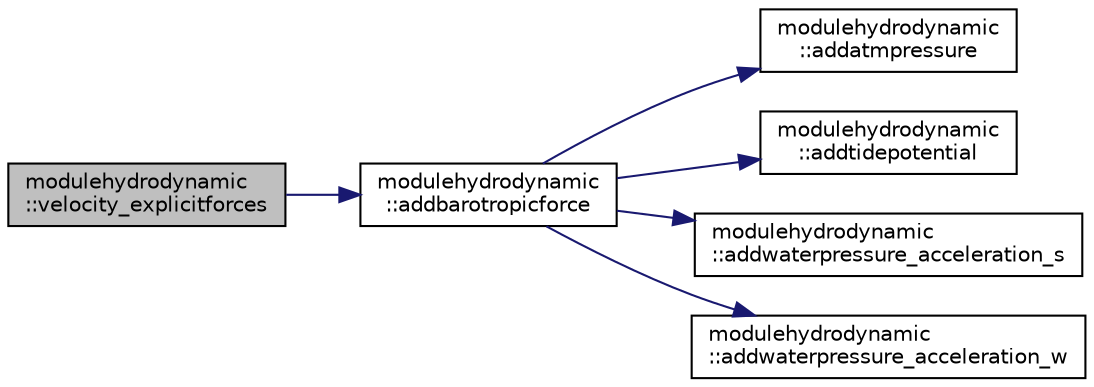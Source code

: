 digraph "modulehydrodynamic::velocity_explicitforces"
{
 // LATEX_PDF_SIZE
  edge [fontname="Helvetica",fontsize="10",labelfontname="Helvetica",labelfontsize="10"];
  node [fontname="Helvetica",fontsize="10",shape=record];
  rankdir="LR";
  Node1 [label="modulehydrodynamic\l::velocity_explicitforces",height=0.2,width=0.4,color="black", fillcolor="grey75", style="filled", fontcolor="black",tooltip=" "];
  Node1 -> Node2 [color="midnightblue",fontsize="10",style="solid"];
  Node2 [label="modulehydrodynamic\l::addbarotropicforce",height=0.2,width=0.4,color="black", fillcolor="white", style="filled",URL="$namespacemodulehydrodynamic.html#ae560c34b494b7b4a8783efd438180a08",tooltip="Adds BarotropicForce to TiCoef_3D."];
  Node2 -> Node3 [color="midnightblue",fontsize="10",style="solid"];
  Node3 [label="modulehydrodynamic\l::addatmpressure",height=0.2,width=0.4,color="black", fillcolor="white", style="filled",URL="$namespacemodulehydrodynamic.html#a85caa8fe4b54ce7148efd60dea17b861",tooltip="Adds AddAtmPressure to TiCoef_3D."];
  Node2 -> Node4 [color="midnightblue",fontsize="10",style="solid"];
  Node4 [label="modulehydrodynamic\l::addtidepotential",height=0.2,width=0.4,color="black", fillcolor="white", style="filled",URL="$namespacemodulehydrodynamic.html#a36fd9cda678e1c201bbd1c3799ff4eed",tooltip="Adds TidePotential to TiCoef_3D."];
  Node2 -> Node5 [color="midnightblue",fontsize="10",style="solid"];
  Node5 [label="modulehydrodynamic\l::addwaterpressure_acceleration_s",height=0.2,width=0.4,color="black", fillcolor="white", style="filled",URL="$namespacemodulehydrodynamic.html#a82f7a85df20f89c08cae4ba223ef1017",tooltip="Adds AddWaterPressure_acceleration to TiCoef_3D - direction North-South."];
  Node2 -> Node6 [color="midnightblue",fontsize="10",style="solid"];
  Node6 [label="modulehydrodynamic\l::addwaterpressure_acceleration_w",height=0.2,width=0.4,color="black", fillcolor="white", style="filled",URL="$namespacemodulehydrodynamic.html#af93efcccfe0951d715ef774ff68d226b",tooltip="Adds AddWaterPressure_acceleration to TiCoef_3D - direction East-West."];
}
